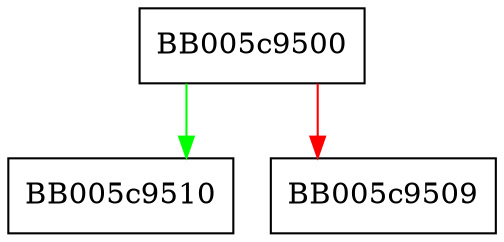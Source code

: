 digraph EVP_KEM_names_do_all {
  node [shape="box"];
  graph [splines=ortho];
  BB005c9500 -> BB005c9510 [color="green"];
  BB005c9500 -> BB005c9509 [color="red"];
}